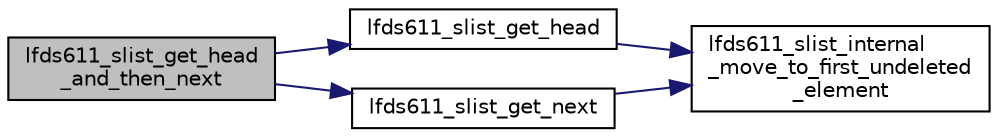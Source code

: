 digraph "lfds611_slist_get_head_and_then_next"
{
 // LATEX_PDF_SIZE
  edge [fontname="Helvetica",fontsize="10",labelfontname="Helvetica",labelfontsize="10"];
  node [fontname="Helvetica",fontsize="10",shape=record];
  rankdir="LR";
  Node1 [label="lfds611_slist_get_head\l_and_then_next",height=0.2,width=0.4,color="black", fillcolor="grey75", style="filled", fontcolor="black",tooltip=" "];
  Node1 -> Node2 [color="midnightblue",fontsize="10",style="solid",fontname="Helvetica"];
  Node2 [label="lfds611_slist_get_head",height=0.2,width=0.4,color="black", fillcolor="white", style="filled",URL="$lfds611__slist__get__and__set_8c.html#a893cd65b9f21c9274dd4b430bfe9cae0",tooltip=" "];
  Node2 -> Node3 [color="midnightblue",fontsize="10",style="solid",fontname="Helvetica"];
  Node3 [label="lfds611_slist_internal\l_move_to_first_undeleted\l_element",height=0.2,width=0.4,color="black", fillcolor="white", style="filled",URL="$lfds611__slist__get__and__set_8c.html#a0506f25793c5b33594ff5b19a6d38527",tooltip=" "];
  Node1 -> Node4 [color="midnightblue",fontsize="10",style="solid",fontname="Helvetica"];
  Node4 [label="lfds611_slist_get_next",height=0.2,width=0.4,color="black", fillcolor="white", style="filled",URL="$lfds611__slist__get__and__set_8c.html#a3c1dc78161c0689144b8aaf21e5777f5",tooltip=" "];
  Node4 -> Node3 [color="midnightblue",fontsize="10",style="solid",fontname="Helvetica"];
}
